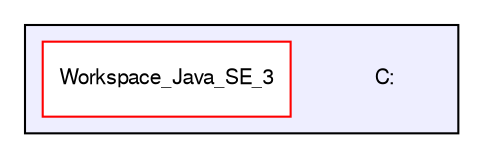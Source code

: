 digraph "C:" {
  bgcolor=transparent;
  compound=true
  node [ fontsize="10", fontname="FreeSans"];
  edge [ labelfontsize="10", labelfontname="FreeSans"];
  subgraph clusterdir_e6bb53534ac0e427887cf7a94c0c004e {
    graph [ bgcolor="#eeeeff", pencolor="black", label="" URL="dir_e6bb53534ac0e427887cf7a94c0c004e.html"];
    dir_e6bb53534ac0e427887cf7a94c0c004e [shape=plaintext label="C:"];
    dir_dc615e90d5dde91170da29bd7aea9e59 [shape=box label="Workspace_Java_SE_3" color="red" fillcolor="white" style="filled" URL="dir_dc615e90d5dde91170da29bd7aea9e59.html"];
  }
}
